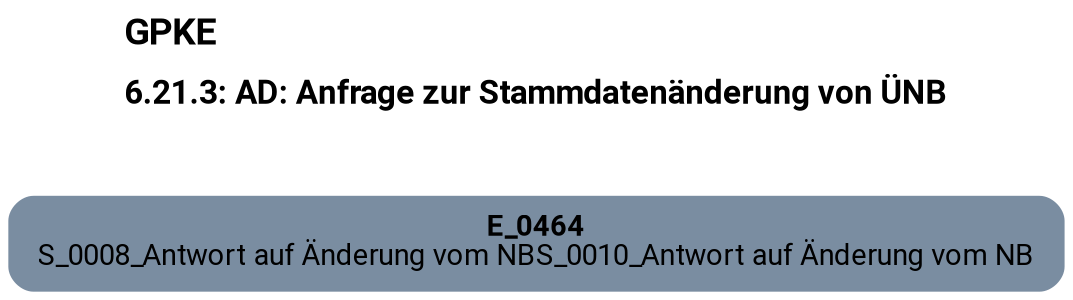 digraph D {
    labelloc="t";
    label=<<B><FONT POINT-SIZE="18">GPKE</FONT></B><BR align="left"/><BR/><B><FONT POINT-SIZE="16">6.21.3: AD: Anfrage zur Stammdatenänderung von ÜNB</FONT></B><BR align="left"/><BR/><BR/><BR/>>;
    ratio="compress";
    concentrate=true;
    pack=true;
    rankdir=TB;
    packmode="array";
    size="20,20";
    fontsize=12;
    "Empty" [margin="0.2,0.12", shape=box, style="filled,rounded", penwidth=0.0, fillcolor="#7a8da1", label=<<B>E_0464</B><BR align="center"/><FONT>S_0008_Antwort auf Änderung vom NB
S_0010_Antwort auf Änderung vom NB</FONT><BR align="center"/>>, fontname="Roboto, sans-serif"];


    bgcolor="transparent";
fontname="Roboto, sans-serif";
}